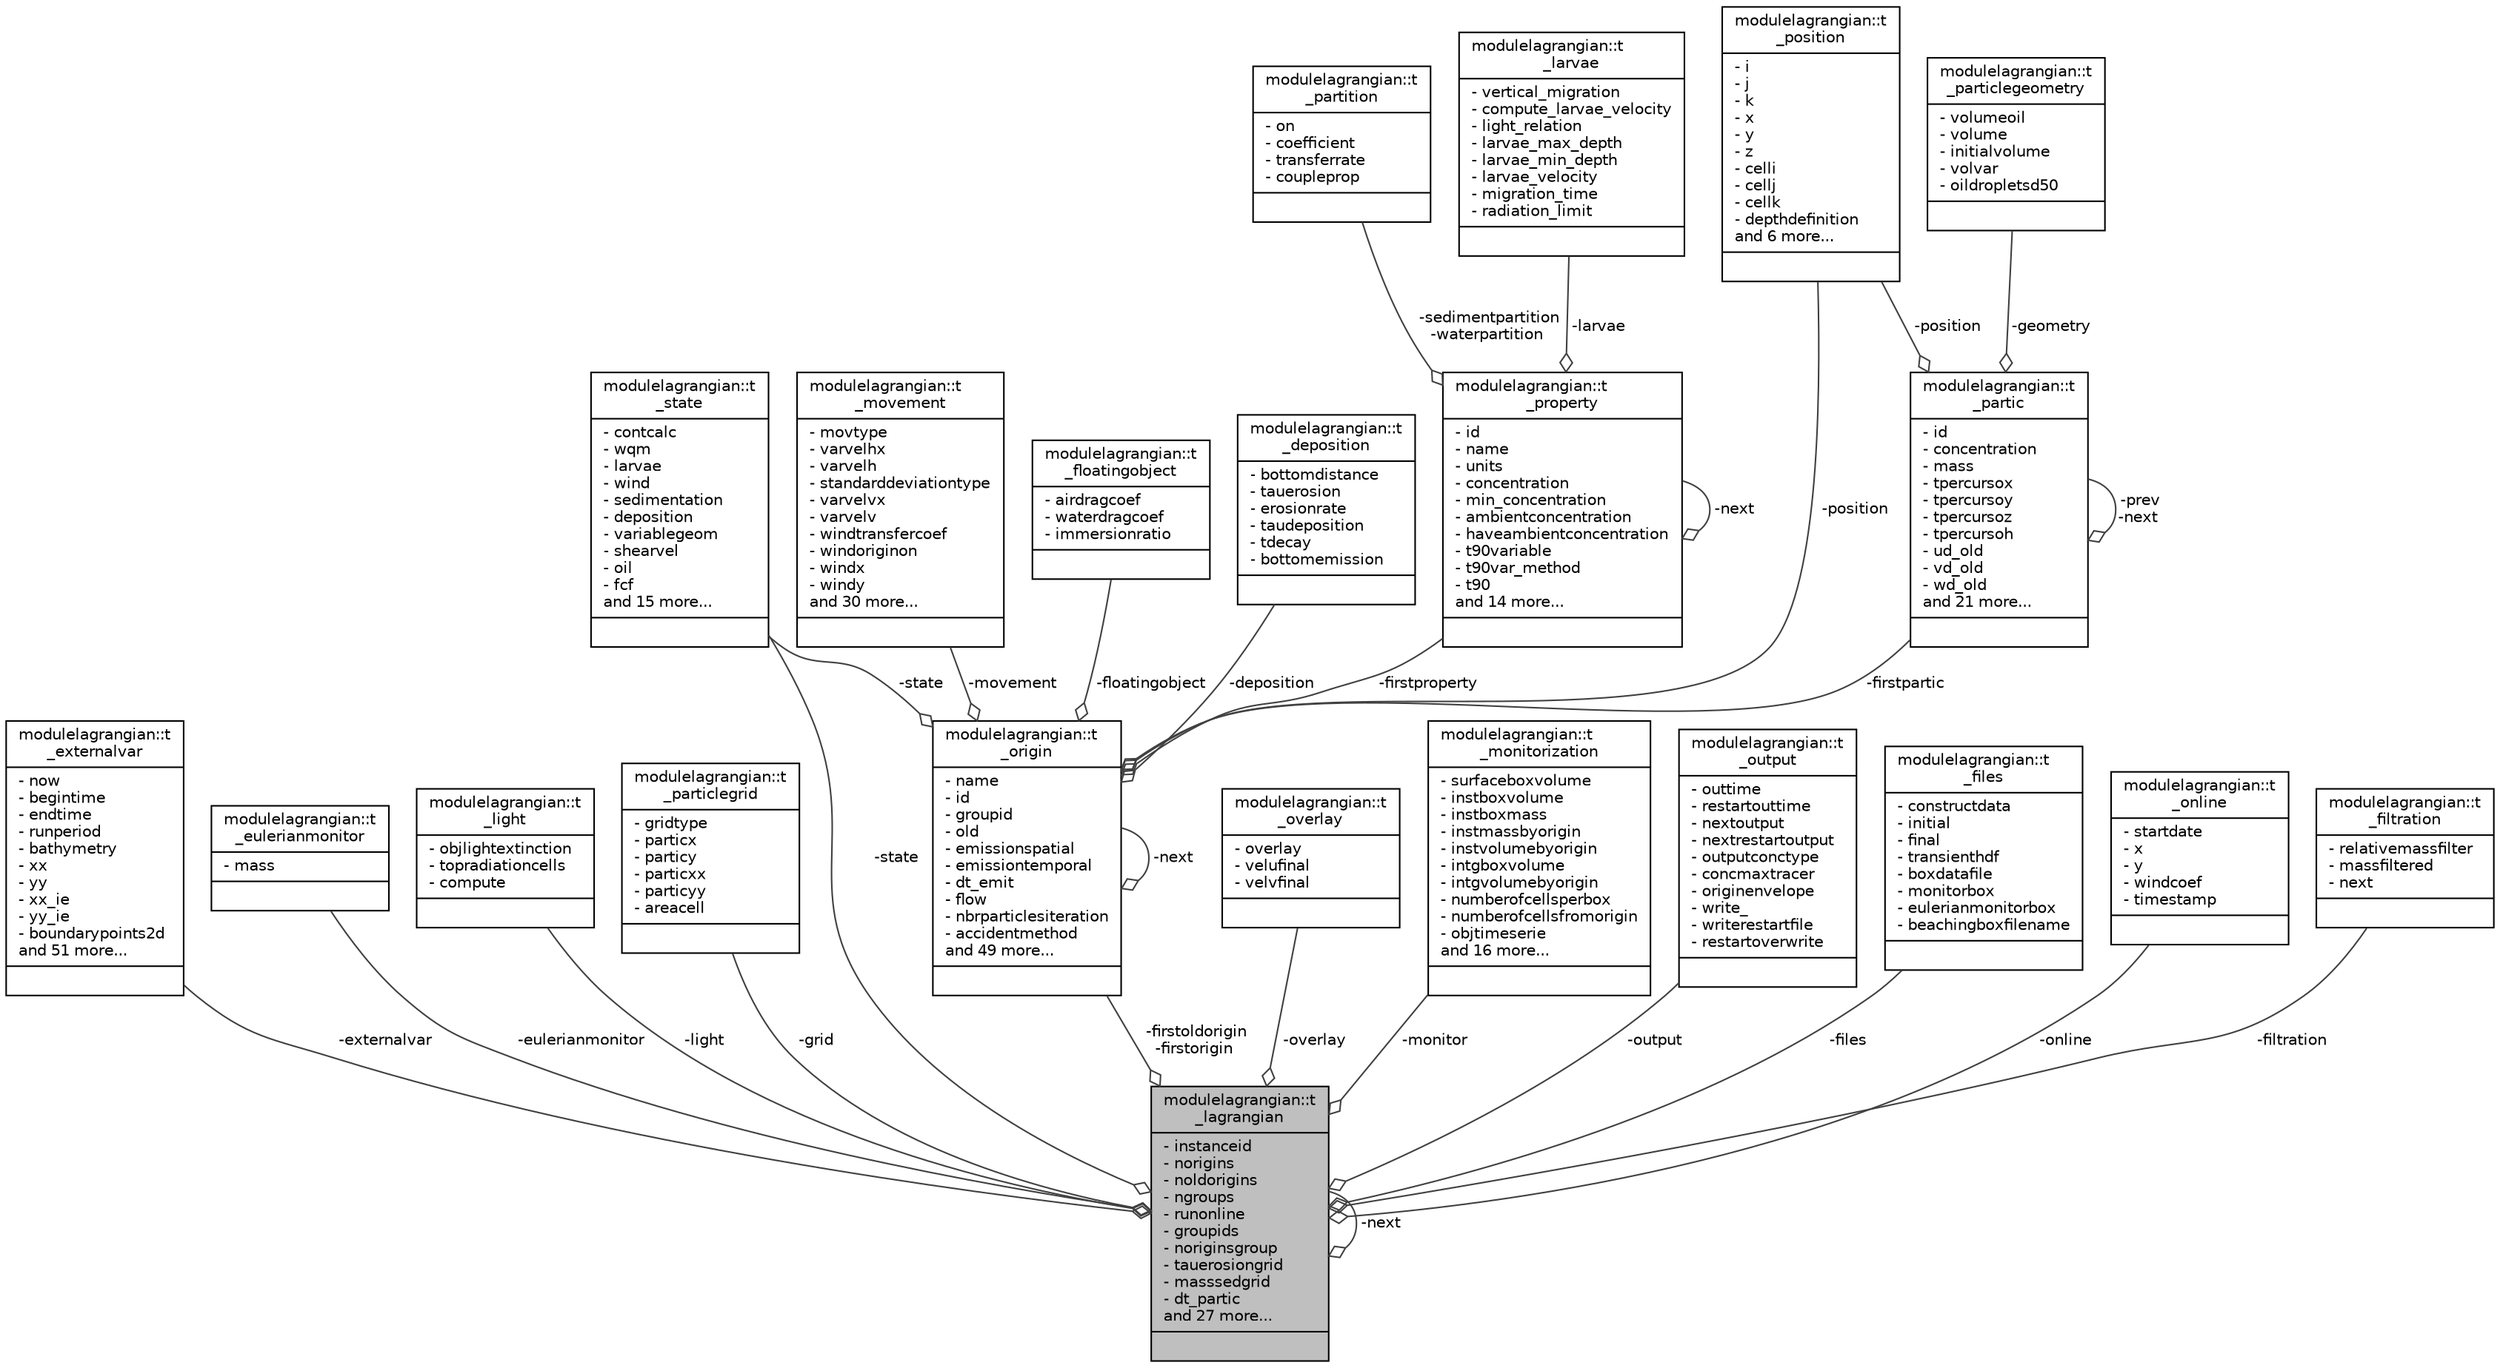 digraph "modulelagrangian::t_lagrangian"
{
 // LATEX_PDF_SIZE
  edge [fontname="Helvetica",fontsize="10",labelfontname="Helvetica",labelfontsize="10"];
  node [fontname="Helvetica",fontsize="10",shape=record];
  Node1 [label="{modulelagrangian::t\l_lagrangian\n|- instanceid\l- norigins\l- noldorigins\l- ngroups\l- runonline\l- groupids\l- noriginsgroup\l- tauerosiongrid\l- masssedgrid\l- dt_partic\land 27 more...\l|}",height=0.2,width=0.4,color="black", fillcolor="grey75", style="filled", fontcolor="black",tooltip=" "];
  Node2 -> Node1 [color="grey25",fontsize="10",style="solid",label=" -externalvar" ,arrowhead="odiamond",fontname="Helvetica"];
  Node2 [label="{modulelagrangian::t\l_externalvar\n|- now\l- begintime\l- endtime\l- runperiod\l- bathymetry\l- xx\l- yy\l- xx_ie\l- yy_ie\l- boundarypoints2d\land 51 more...\l|}",height=0.2,width=0.4,color="black", fillcolor="white", style="filled",URL="$structmodulelagrangian_1_1t__externalvar.html",tooltip=" "];
  Node3 -> Node1 [color="grey25",fontsize="10",style="solid",label=" -eulerianmonitor" ,arrowhead="odiamond",fontname="Helvetica"];
  Node3 [label="{modulelagrangian::t\l_eulerianmonitor\n|- mass\l|}",height=0.2,width=0.4,color="black", fillcolor="white", style="filled",URL="$structmodulelagrangian_1_1t__eulerianmonitor.html",tooltip=" "];
  Node4 -> Node1 [color="grey25",fontsize="10",style="solid",label=" -light" ,arrowhead="odiamond",fontname="Helvetica"];
  Node4 [label="{modulelagrangian::t\l_light\n|- objlightextinction\l- topradiationcells\l- compute\l|}",height=0.2,width=0.4,color="black", fillcolor="white", style="filled",URL="$structmodulelagrangian_1_1t__light.html",tooltip=" "];
  Node1 -> Node1 [color="grey25",fontsize="10",style="solid",label=" -next" ,arrowhead="odiamond",fontname="Helvetica"];
  Node5 -> Node1 [color="grey25",fontsize="10",style="solid",label=" -grid" ,arrowhead="odiamond",fontname="Helvetica"];
  Node5 [label="{modulelagrangian::t\l_particlegrid\n|- gridtype\l- particx\l- particy\l- particxx\l- particyy\l- areacell\l|}",height=0.2,width=0.4,color="black", fillcolor="white", style="filled",URL="$structmodulelagrangian_1_1t__particlegrid.html",tooltip=" "];
  Node6 -> Node1 [color="grey25",fontsize="10",style="solid",label=" -firstoldorigin\n-firstorigin" ,arrowhead="odiamond",fontname="Helvetica"];
  Node6 [label="{modulelagrangian::t\l_origin\n|- name\l- id\l- groupid\l- old\l- emissionspatial\l- emissiontemporal\l- dt_emit\l- flow\l- nbrparticlesiteration\l- accidentmethod\land 49 more...\l|}",height=0.2,width=0.4,color="black", fillcolor="white", style="filled",URL="$structmodulelagrangian_1_1t__origin.html",tooltip=" "];
  Node6 -> Node6 [color="grey25",fontsize="10",style="solid",label=" -next" ,arrowhead="odiamond",fontname="Helvetica"];
  Node7 -> Node6 [color="grey25",fontsize="10",style="solid",label=" -firstpartic" ,arrowhead="odiamond",fontname="Helvetica"];
  Node7 [label="{modulelagrangian::t\l_partic\n|- id\l- concentration\l- mass\l- tpercursox\l- tpercursoy\l- tpercursoz\l- tpercursoh\l- ud_old\l- vd_old\l- wd_old\land 21 more...\l|}",height=0.2,width=0.4,color="black", fillcolor="white", style="filled",URL="$structmodulelagrangian_1_1t__partic.html",tooltip=" "];
  Node7 -> Node7 [color="grey25",fontsize="10",style="solid",label=" -prev\n-next" ,arrowhead="odiamond",fontname="Helvetica"];
  Node8 -> Node7 [color="grey25",fontsize="10",style="solid",label=" -geometry" ,arrowhead="odiamond",fontname="Helvetica"];
  Node8 [label="{modulelagrangian::t\l_particlegeometry\n|- volumeoil\l- volume\l- initialvolume\l- volvar\l- oildropletsd50\l|}",height=0.2,width=0.4,color="black", fillcolor="white", style="filled",URL="$structmodulelagrangian_1_1t__particlegeometry.html",tooltip=" "];
  Node9 -> Node7 [color="grey25",fontsize="10",style="solid",label=" -position" ,arrowhead="odiamond",fontname="Helvetica"];
  Node9 [label="{modulelagrangian::t\l_position\n|- i\l- j\l- k\l- x\l- y\l- z\l- celli\l- cellj\l- cellk\l- depthdefinition\land 6 more...\l|}",height=0.2,width=0.4,color="black", fillcolor="white", style="filled",URL="$structmodulelagrangian_1_1t__position.html",tooltip=" "];
  Node10 -> Node6 [color="grey25",fontsize="10",style="solid",label=" -movement" ,arrowhead="odiamond",fontname="Helvetica"];
  Node10 [label="{modulelagrangian::t\l_movement\n|- movtype\l- varvelhx\l- varvelh\l- standarddeviationtype\l- varvelvx\l- varvelv\l- windtransfercoef\l- windoriginon\l- windx\l- windy\land 30 more...\l|}",height=0.2,width=0.4,color="black", fillcolor="white", style="filled",URL="$structmodulelagrangian_1_1t__movement.html",tooltip=" "];
  Node11 -> Node6 [color="grey25",fontsize="10",style="solid",label=" -state" ,arrowhead="odiamond",fontname="Helvetica"];
  Node11 [label="{modulelagrangian::t\l_state\n|- contcalc\l- wqm\l- larvae\l- wind\l- sedimentation\l- deposition\l- variablegeom\l- shearvel\l- oil\l- fcf\land 15 more...\l|}",height=0.2,width=0.4,color="black", fillcolor="white", style="filled",URL="$structmodulelagrangian_1_1t__state.html",tooltip=" "];
  Node9 -> Node6 [color="grey25",fontsize="10",style="solid",label=" -position" ,arrowhead="odiamond",fontname="Helvetica"];
  Node12 -> Node6 [color="grey25",fontsize="10",style="solid",label=" -floatingobject" ,arrowhead="odiamond",fontname="Helvetica"];
  Node12 [label="{modulelagrangian::t\l_floatingobject\n|- airdragcoef\l- waterdragcoef\l- immersionratio\l|}",height=0.2,width=0.4,color="black", fillcolor="white", style="filled",URL="$structmodulelagrangian_1_1t__floatingobject.html",tooltip=" "];
  Node13 -> Node6 [color="grey25",fontsize="10",style="solid",label=" -deposition" ,arrowhead="odiamond",fontname="Helvetica"];
  Node13 [label="{modulelagrangian::t\l_deposition\n|- bottomdistance\l- tauerosion\l- erosionrate\l- taudeposition\l- tdecay\l- bottomemission\l|}",height=0.2,width=0.4,color="black", fillcolor="white", style="filled",URL="$structmodulelagrangian_1_1t__deposition.html",tooltip=" "];
  Node14 -> Node6 [color="grey25",fontsize="10",style="solid",label=" -firstproperty" ,arrowhead="odiamond",fontname="Helvetica"];
  Node14 [label="{modulelagrangian::t\l_property\n|- id\l- name\l- units\l- concentration\l- min_concentration\l- ambientconcentration\l- haveambientconcentration\l- t90variable\l- t90var_method\l- t90\land 14 more...\l|}",height=0.2,width=0.4,color="black", fillcolor="white", style="filled",URL="$structmodulelagrangian_1_1t__property.html",tooltip=" "];
  Node15 -> Node14 [color="grey25",fontsize="10",style="solid",label=" -sedimentpartition\n-waterpartition" ,arrowhead="odiamond",fontname="Helvetica"];
  Node15 [label="{modulelagrangian::t\l_partition\n|- on\l- coefficient\l- transferrate\l- coupleprop\l|}",height=0.2,width=0.4,color="black", fillcolor="white", style="filled",URL="$structmodulelagrangian_1_1t__partition.html",tooltip=" "];
  Node16 -> Node14 [color="grey25",fontsize="10",style="solid",label=" -larvae" ,arrowhead="odiamond",fontname="Helvetica"];
  Node16 [label="{modulelagrangian::t\l_larvae\n|- vertical_migration\l- compute_larvae_velocity\l- light_relation\l- larvae_max_depth\l- larvae_min_depth\l- larvae_velocity\l- migration_time\l- radiation_limit\l|}",height=0.2,width=0.4,color="black", fillcolor="white", style="filled",URL="$structmodulelagrangian_1_1t__larvae.html",tooltip=" "];
  Node14 -> Node14 [color="grey25",fontsize="10",style="solid",label=" -next" ,arrowhead="odiamond",fontname="Helvetica"];
  Node17 -> Node1 [color="grey25",fontsize="10",style="solid",label=" -overlay" ,arrowhead="odiamond",fontname="Helvetica"];
  Node17 [label="{modulelagrangian::t\l_overlay\n|- overlay\l- velufinal\l- velvfinal\l|}",height=0.2,width=0.4,color="black", fillcolor="white", style="filled",URL="$structmodulelagrangian_1_1t__overlay.html",tooltip=" "];
  Node18 -> Node1 [color="grey25",fontsize="10",style="solid",label=" -monitor" ,arrowhead="odiamond",fontname="Helvetica"];
  Node18 [label="{modulelagrangian::t\l_monitorization\n|- surfaceboxvolume\l- instboxvolume\l- instboxmass\l- instmassbyorigin\l- instvolumebyorigin\l- intgboxvolume\l- intgvolumebyorigin\l- numberofcellsperbox\l- numberofcellsfromorigin\l- objtimeserie\land 16 more...\l|}",height=0.2,width=0.4,color="black", fillcolor="white", style="filled",URL="$structmodulelagrangian_1_1t__monitorization.html",tooltip=" "];
  Node19 -> Node1 [color="grey25",fontsize="10",style="solid",label=" -output" ,arrowhead="odiamond",fontname="Helvetica"];
  Node19 [label="{modulelagrangian::t\l_output\n|- outtime\l- restartouttime\l- nextoutput\l- nextrestartoutput\l- outputconctype\l- concmaxtracer\l- originenvelope\l- write_\l- writerestartfile\l- restartoverwrite\l|}",height=0.2,width=0.4,color="black", fillcolor="white", style="filled",URL="$structmodulelagrangian_1_1t__output.html",tooltip=" "];
  Node11 -> Node1 [color="grey25",fontsize="10",style="solid",label=" -state" ,arrowhead="odiamond",fontname="Helvetica"];
  Node20 -> Node1 [color="grey25",fontsize="10",style="solid",label=" -files" ,arrowhead="odiamond",fontname="Helvetica"];
  Node20 [label="{modulelagrangian::t\l_files\n|- constructdata\l- initial\l- final\l- transienthdf\l- boxdatafile\l- monitorbox\l- eulerianmonitorbox\l- beachingboxfilename\l|}",height=0.2,width=0.4,color="black", fillcolor="white", style="filled",URL="$structmodulelagrangian_1_1t__files.html",tooltip=" "];
  Node21 -> Node1 [color="grey25",fontsize="10",style="solid",label=" -online" ,arrowhead="odiamond",fontname="Helvetica"];
  Node21 [label="{modulelagrangian::t\l_online\n|- startdate\l- x\l- y\l- windcoef\l- timestamp\l|}",height=0.2,width=0.4,color="black", fillcolor="white", style="filled",URL="$structmodulelagrangian_1_1t__online.html",tooltip=" "];
  Node22 -> Node1 [color="grey25",fontsize="10",style="solid",label=" -filtration" ,arrowhead="odiamond",fontname="Helvetica"];
  Node22 [label="{modulelagrangian::t\l_filtration\n|- relativemassfilter\l- massfiltered\l- next\l|}",height=0.2,width=0.4,color="black", fillcolor="white", style="filled",URL="$structmodulelagrangian_1_1t__filtration.html",tooltip=" "];
}
